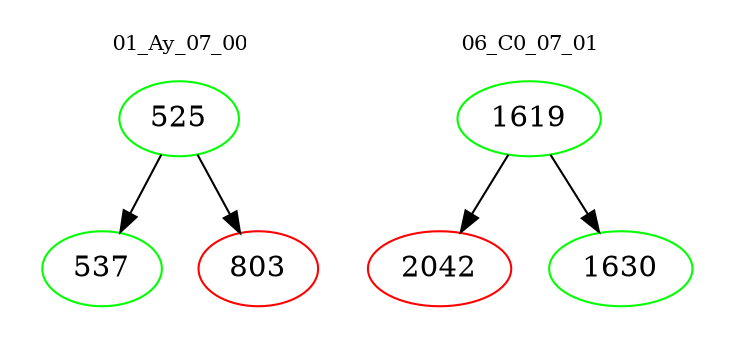 digraph{
subgraph cluster_0 {
color = white
label = "01_Ay_07_00";
fontsize=10;
T0_525 [label="525", color="green"]
T0_525 -> T0_537 [color="black"]
T0_537 [label="537", color="green"]
T0_525 -> T0_803 [color="black"]
T0_803 [label="803", color="red"]
}
subgraph cluster_1 {
color = white
label = "06_C0_07_01";
fontsize=10;
T1_1619 [label="1619", color="green"]
T1_1619 -> T1_2042 [color="black"]
T1_2042 [label="2042", color="red"]
T1_1619 -> T1_1630 [color="black"]
T1_1630 [label="1630", color="green"]
}
}
